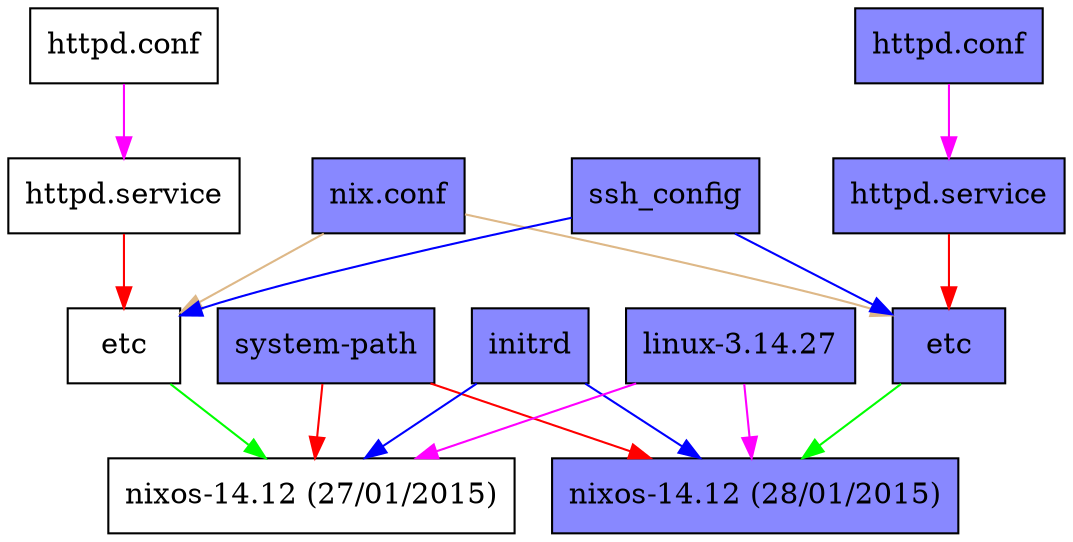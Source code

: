 digraph G { bgcolor="transparent";

"/nix/store/hl67c5fpac7v45rsviw5bp23cdf0ilg9-system-path" [label="system-path", shape = box, style = filled, fillcolor = "#8888ff"];
"/nix/store/msz913camsfigd1833g54p7w42h8vgns-initrd" [label="initrd", shape = box, style = filled, fillcolor = "#8888ff"];
"/nix/store/w0ml58bivg2jyczpjm66rl3c7vklnbkj-linux-3.14.27" [label="linux-3.14.27", shape = box, style = filled, fillcolor = "#8888ff"];
"/nix/store/h0v77f8jrcb16rwv4nnz19cnl3v6n8x1-nix.conf" [label="nix.conf", shape = box, style = filled, fillcolor = "#8888ff"];
"/nix/store/ilf7i62f6l04jj0wf30krhv04sgkv4yk-ssh_config" [label="ssh_config", shape = box, style = filled, fillcolor = "#8888ff"];


"/nix/store/ww898i6akgb0wmz1fd15kg7zdg7r5wv5-nixos-14.12.231.139ead2" [label = "nixos-14.12 (27/01/2015)", shape = box, style = filled, fillcolor = "#ffffff"];
"/nix/store/9qw73074zbkn5hhkb9zn021rwaxdyafk-etc" [label = "etc", shape = box, style = filled, fillcolor = "#ffffff"];
"/nix/store/vpcwnc6b51ndhkzdss282l27l96l9nxz-httpd.conf" [label="httpd.conf", shape = box, style = filled, fillcolor = "#ffffff"];
"/nix/store/f9nr84g44823ixnk7ra535lynrnnh55r-unit-httpd.service" [label="httpd.service", shape = box, style = filled, fillcolor = "#ffffff"];

"/nix/store/9qw73074zbkn5hhkb9zn021rwaxdyafk-etc" -> "/nix/store/ww898i6akgb0wmz1fd15kg7zdg7r5wv5-nixos-14.12.231.139ead2" [color = "green"];
"/nix/store/hl67c5fpac7v45rsviw5bp23cdf0ilg9-system-path" -> "/nix/store/ww898i6akgb0wmz1fd15kg7zdg7r5wv5-nixos-14.12.231.139ead2" [color = "red"];
"/nix/store/msz913camsfigd1833g54p7w42h8vgns-initrd" -> "/nix/store/ww898i6akgb0wmz1fd15kg7zdg7r5wv5-nixos-14.12.231.139ead2" [color = "blue"];
"/nix/store/w0ml58bivg2jyczpjm66rl3c7vklnbkj-linux-3.14.27" -> "/nix/store/ww898i6akgb0wmz1fd15kg7zdg7r5wv5-nixos-14.12.231.139ead2" [color = "magenta"];

"/nix/store/f9nr84g44823ixnk7ra535lynrnnh55r-unit-httpd.service" -> "/nix/store/9qw73074zbkn5hhkb9zn021rwaxdyafk-etc" [color = "red"];
"/nix/store/h0v77f8jrcb16rwv4nnz19cnl3v6n8x1-nix.conf" -> "/nix/store/9qw73074zbkn5hhkb9zn021rwaxdyafk-etc" [color = "burlywood"];
"/nix/store/ilf7i62f6l04jj0wf30krhv04sgkv4yk-ssh_config" -> "/nix/store/9qw73074zbkn5hhkb9zn021rwaxdyafk-etc" [color = "blue"];
"/nix/store/vpcwnc6b51ndhkzdss282l27l96l9nxz-httpd.conf" -> "/nix/store/f9nr84g44823ixnk7ra535lynrnnh55r-unit-httpd.service" [color = "magenta"];


"/nix/store/ww898i6akgb0wmz1fd15kg7zdg7r5wv5-nixos-14.12.231.139ead3" [label = "nixos-14.12 (28/01/2015)", shape = box, style = filled, fillcolor = "#8888ff"];
"/nix/store/9qw73074zbkn5hhkb9zn021rwaxdyafi-etc" [label = "etc", shape = box, style = filled, fillcolor = "#8888ff"];
"/nix/store/vpcwnc6b51ndhkzdss282l27l96l9nxa-httpd.conf" [label="httpd.conf", shape = box, style = filled, fillcolor = "#8888ff"];
"/nix/store/f9nr84g44823ixnk7ra535lynrnnh55a-unit-httpd.service" [label="httpd.service", shape = box, style = filled, fillcolor = "#8888ff"];

"/nix/store/9qw73074zbkn5hhkb9zn021rwaxdyafi-etc" -> "/nix/store/ww898i6akgb0wmz1fd15kg7zdg7r5wv5-nixos-14.12.231.139ead3" [color = "green"];
"/nix/store/hl67c5fpac7v45rsviw5bp23cdf0ilg9-system-path" -> "/nix/store/ww898i6akgb0wmz1fd15kg7zdg7r5wv5-nixos-14.12.231.139ead3" [color = "red"];
"/nix/store/msz913camsfigd1833g54p7w42h8vgns-initrd" -> "/nix/store/ww898i6akgb0wmz1fd15kg7zdg7r5wv5-nixos-14.12.231.139ead3" [color = "blue"];
"/nix/store/w0ml58bivg2jyczpjm66rl3c7vklnbkj-linux-3.14.27" -> "/nix/store/ww898i6akgb0wmz1fd15kg7zdg7r5wv5-nixos-14.12.231.139ead3" [color = "magenta"];

"/nix/store/f9nr84g44823ixnk7ra535lynrnnh55a-unit-httpd.service" -> "/nix/store/9qw73074zbkn5hhkb9zn021rwaxdyafi-etc" [color = "red"];
"/nix/store/h0v77f8jrcb16rwv4nnz19cnl3v6n8x1-nix.conf" -> "/nix/store/9qw73074zbkn5hhkb9zn021rwaxdyafi-etc" [color = "burlywood"];
"/nix/store/ilf7i62f6l04jj0wf30krhv04sgkv4yk-ssh_config" -> "/nix/store/9qw73074zbkn5hhkb9zn021rwaxdyafi-etc" [color = "blue"];
"/nix/store/vpcwnc6b51ndhkzdss282l27l96l9nxa-httpd.conf" -> "/nix/store/f9nr84g44823ixnk7ra535lynrnnh55a-unit-httpd.service" [color = "magenta"];

}
